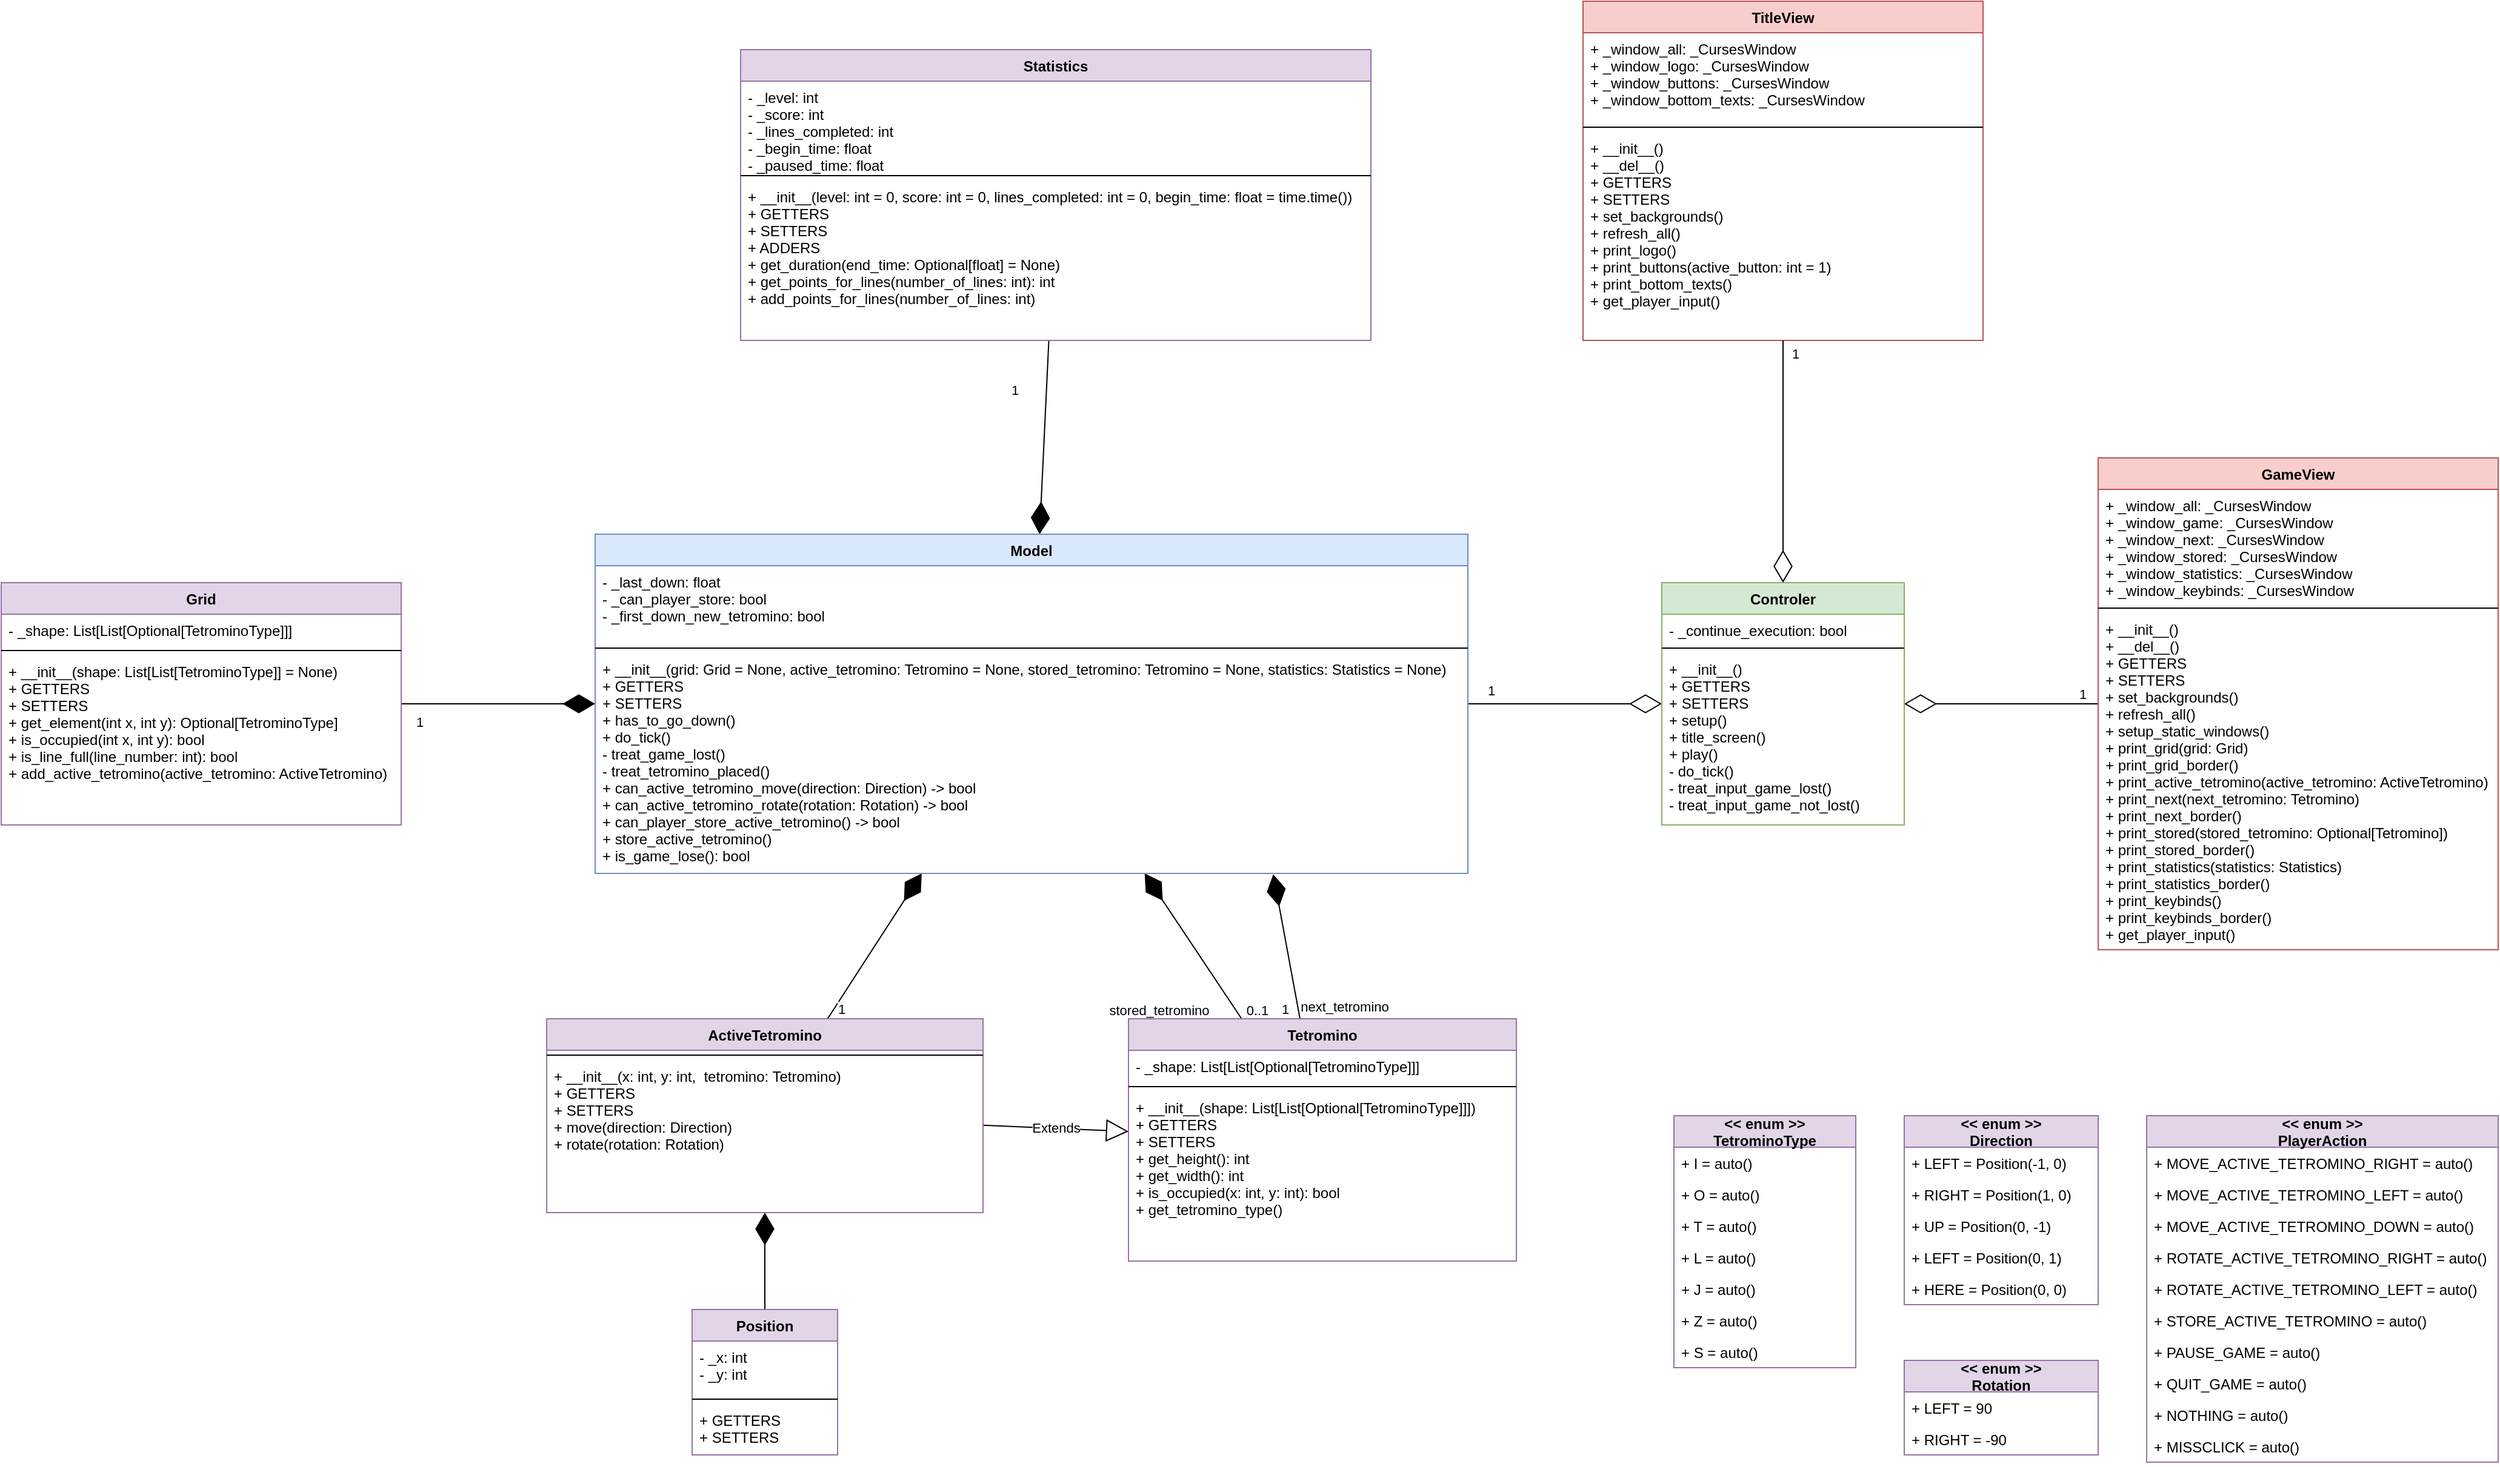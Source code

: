 <mxfile version="13.10.0" type="device"><diagram id="LG4WflgYfopz1KUowW6H" name="Page-1"><mxGraphModel dx="2148" dy="982" grid="1" gridSize="10" guides="1" tooltips="1" connect="1" arrows="0" fold="1" page="0" pageScale="1" pageWidth="827" pageHeight="1169" math="0" shadow="0"><root><mxCell id="0"/><mxCell id="1" parent="0"/><mxCell id="iFen5r1rHBEtQb6zMY1m-44" value="" style="endArrow=diamondThin;endFill=1;endSize=24;html=1;" parent="1" source="iFen5r1rHBEtQb6zMY1m-32" target="iFen5r1rHBEtQb6zMY1m-1" edge="1"><mxGeometry width="160" relative="1" as="geometry"><mxPoint y="364" as="sourcePoint"/><mxPoint y="310" as="targetPoint"/></mxGeometry></mxCell><mxCell id="iFen5r1rHBEtQb6zMY1m-71" value="1" style="edgeLabel;html=1;align=center;verticalAlign=middle;resizable=0;points=[];" parent="iFen5r1rHBEtQb6zMY1m-44" vertex="1" connectable="0"><mxGeometry x="-0.359" y="2" relative="1" as="geometry"><mxPoint x="-28.57" y="-11" as="offset"/></mxGeometry></mxCell><mxCell id="iFen5r1rHBEtQb6zMY1m-59" value="" style="endArrow=diamondThin;endFill=1;endSize=24;html=1;" parent="1" source="iFen5r1rHBEtQb6zMY1m-61" target="iFen5r1rHBEtQb6zMY1m-1" edge="1"><mxGeometry width="160" relative="1" as="geometry"><mxPoint x="270.0" y="388" as="sourcePoint"/><mxPoint x="80" y="262" as="targetPoint"/></mxGeometry></mxCell><mxCell id="iFen5r1rHBEtQb6zMY1m-60" value="1" style="edgeLabel;html=1;align=center;verticalAlign=middle;resizable=0;points=[];" parent="iFen5r1rHBEtQb6zMY1m-59" vertex="1" connectable="0"><mxGeometry x="-0.109" y="1" relative="1" as="geometry"><mxPoint x="-56.86" y="16.0" as="offset"/></mxGeometry></mxCell><mxCell id="iFen5r1rHBEtQb6zMY1m-72" value="" style="endArrow=diamondThin;endFill=1;endSize=24;html=1;" parent="1" source="iFen5r1rHBEtQb6zMY1m-65" target="iFen5r1rHBEtQb6zMY1m-1" edge="1"><mxGeometry width="160" relative="1" as="geometry"><mxPoint x="-40" y="372" as="sourcePoint"/><mxPoint x="20" y="302" as="targetPoint"/></mxGeometry></mxCell><mxCell id="iFen5r1rHBEtQb6zMY1m-74" value="stored_tetromino" style="edgeLabel;html=1;align=center;verticalAlign=middle;resizable=0;points=[];" parent="iFen5r1rHBEtQb6zMY1m-72" vertex="1" connectable="0"><mxGeometry x="-0.534" relative="1" as="geometry"><mxPoint x="-50.41" y="20.48" as="offset"/></mxGeometry></mxCell><mxCell id="moJaDbSJVLeKUr4o8YDT-9" value="0..1" style="edgeLabel;html=1;align=center;verticalAlign=middle;resizable=0;points=[];" parent="iFen5r1rHBEtQb6zMY1m-72" vertex="1" connectable="0"><mxGeometry x="-0.38" y="-1" relative="1" as="geometry"><mxPoint x="36.38" y="30.77" as="offset"/></mxGeometry></mxCell><mxCell id="iFen5r1rHBEtQb6zMY1m-75" value="" style="endArrow=diamondThin;endFill=1;endSize=24;html=1;" parent="1" source="MVBauPSFIROXOEQPaAqL-12" target="iFen5r1rHBEtQb6zMY1m-1" edge="1"><mxGeometry width="160" relative="1" as="geometry"><mxPoint x="-80" y="362" as="sourcePoint"/><mxPoint x="-54.717" y="270" as="targetPoint"/><Array as="points"/></mxGeometry></mxCell><mxCell id="iFen5r1rHBEtQb6zMY1m-76" value="1" style="edgeLabel;html=1;align=center;verticalAlign=middle;resizable=0;points=[];" parent="iFen5r1rHBEtQb6zMY1m-75" vertex="1" connectable="0"><mxGeometry x="-0.702" relative="1" as="geometry"><mxPoint x="-1.1" y="10.05" as="offset"/></mxGeometry></mxCell><mxCell id="MVBauPSFIROXOEQPaAqL-9" value="" style="endArrow=diamondThin;endFill=1;endSize=24;html=1;" parent="1" source="MVBauPSFIROXOEQPaAqL-5" target="MVBauPSFIROXOEQPaAqL-12" edge="1"><mxGeometry width="160" relative="1" as="geometry"><mxPoint x="-770" y="340" as="sourcePoint"/><mxPoint x="-610" y="340" as="targetPoint"/></mxGeometry></mxCell><mxCell id="MVBauPSFIROXOEQPaAqL-16" value="1" style="edgeLabel;html=1;align=center;verticalAlign=middle;resizable=0;points=[];" parent="MVBauPSFIROXOEQPaAqL-9" vertex="1" connectable="0"><mxGeometry x="-0.307" y="1" relative="1" as="geometry"><mxPoint x="-28.13" y="30.75" as="offset"/></mxGeometry></mxCell><mxCell id="MVBauPSFIROXOEQPaAqL-18" value="Extends" style="endArrow=block;endSize=16;endFill=0;html=1;" parent="1" source="MVBauPSFIROXOEQPaAqL-12" target="iFen5r1rHBEtQb6zMY1m-65" edge="1"><mxGeometry width="160" relative="1" as="geometry"><mxPoint x="-800" y="380" as="sourcePoint"/><mxPoint x="-640" y="380" as="targetPoint"/></mxGeometry></mxCell><mxCell id="OhlwuKTcIDxxPLKMGdSg-33" value="" style="endArrow=diamondThin;endFill=0;endSize=24;html=1;" parent="1" source="iFen5r1rHBEtQb6zMY1m-1" target="iFen5r1rHBEtQb6zMY1m-9" edge="1"><mxGeometry width="160" relative="1" as="geometry"><mxPoint x="130" y="360" as="sourcePoint"/><mxPoint x="290" y="360" as="targetPoint"/></mxGeometry></mxCell><mxCell id="OhlwuKTcIDxxPLKMGdSg-35" value="1" style="edgeLabel;html=1;align=center;verticalAlign=middle;resizable=0;points=[];" parent="OhlwuKTcIDxxPLKMGdSg-33" vertex="1" connectable="0"><mxGeometry x="-0.552" y="-1" relative="1" as="geometry"><mxPoint x="-16.91" y="-11.79" as="offset"/></mxGeometry></mxCell><mxCell id="OhlwuKTcIDxxPLKMGdSg-34" value="" style="endArrow=diamondThin;endFill=0;endSize=24;html=1;" parent="1" source="iFen5r1rHBEtQb6zMY1m-5" target="iFen5r1rHBEtQb6zMY1m-9" edge="1"><mxGeometry width="160" relative="1" as="geometry"><mxPoint x="150" y="351.936" as="sourcePoint"/><mxPoint x="270" y="350.0" as="targetPoint"/></mxGeometry></mxCell><mxCell id="OhlwuKTcIDxxPLKMGdSg-36" value="1" style="edgeLabel;html=1;align=center;verticalAlign=middle;resizable=0;points=[];" parent="OhlwuKTcIDxxPLKMGdSg-34" vertex="1" connectable="0"><mxGeometry x="-0.851" relative="1" as="geometry"><mxPoint x="-1.03" y="-8" as="offset"/></mxGeometry></mxCell><mxCell id="moJaDbSJVLeKUr4o8YDT-6" value="" style="endArrow=diamondThin;endFill=1;endSize=24;html=1;entryX=0.777;entryY=1.004;entryDx=0;entryDy=0;entryPerimeter=0;" parent="1" source="iFen5r1rHBEtQb6zMY1m-65" target="iFen5r1rHBEtQb6zMY1m-4" edge="1"><mxGeometry width="160" relative="1" as="geometry"><mxPoint x="-76.583" y="460" as="sourcePoint"/><mxPoint x="110" y="310" as="targetPoint"/></mxGeometry></mxCell><mxCell id="moJaDbSJVLeKUr4o8YDT-7" value="1" style="edgeLabel;html=1;align=center;verticalAlign=middle;resizable=0;points=[];" parent="moJaDbSJVLeKUr4o8YDT-6" vertex="1" connectable="0"><mxGeometry x="-0.702" relative="1" as="geometry"><mxPoint x="-9.9" y="9.34" as="offset"/></mxGeometry></mxCell><mxCell id="moJaDbSJVLeKUr4o8YDT-8" value="next_tetromino" style="edgeLabel;html=1;align=center;verticalAlign=middle;resizable=0;points=[];" parent="moJaDbSJVLeKUr4o8YDT-6" vertex="1" connectable="0"><mxGeometry x="-0.534" relative="1" as="geometry"><mxPoint x="41.12" y="17.85" as="offset"/></mxGeometry></mxCell><mxCell id="iFen5r1rHBEtQb6zMY1m-1" value="Model" style="swimlane;fontStyle=1;align=center;verticalAlign=top;childLayout=stackLayout;horizontal=1;startSize=26;horizontalStack=0;resizeParent=1;resizeParentMax=0;resizeLast=0;collapsible=1;marginBottom=0;fillColor=#dae8fc;strokeColor=#6c8ebf;" parent="1" vertex="1"><mxGeometry x="-640" y="120" width="720" height="280" as="geometry"/></mxCell><mxCell id="X7-QtXT8SbnJkA-zZ8C0-3" value="- _last_down: float&#10;- _can_player_store: bool&#10;- _first_down_new_tetromino: bool" style="text;strokeColor=none;fillColor=none;align=left;verticalAlign=top;spacingLeft=4;spacingRight=4;overflow=hidden;rotatable=0;points=[[0,0.5],[1,0.5]];portConstraint=eastwest;" parent="iFen5r1rHBEtQb6zMY1m-1" vertex="1"><mxGeometry y="26" width="720" height="64" as="geometry"/></mxCell><mxCell id="iFen5r1rHBEtQb6zMY1m-3" value="" style="line;strokeWidth=1;fillColor=none;align=left;verticalAlign=middle;spacingTop=-1;spacingLeft=3;spacingRight=3;rotatable=0;labelPosition=right;points=[];portConstraint=eastwest;" parent="iFen5r1rHBEtQb6zMY1m-1" vertex="1"><mxGeometry y="90" width="720" height="8" as="geometry"/></mxCell><mxCell id="iFen5r1rHBEtQb6zMY1m-4" value="+ __init__(grid: Grid = None, active_tetromino: Tetromino = None, stored_tetromino: Tetromino = None, statistics: Statistics = None)&#10;+ GETTERS&#10;+ SETTERS&#10;+ has_to_go_down()&#10;+ do_tick()&#10;- treat_game_lost()&#10;- treat_tetromino_placed()&#10;+ can_active_tetromino_move(direction: Direction) -&gt; bool&#10;+ can_active_tetromino_rotate(rotation: Rotation) -&gt; bool&#10;+ can_player_store_active_tetromino() -&gt; bool&#10;+ store_active_tetromino()&#10;+ is_game_lose(): bool" style="text;strokeColor=none;fillColor=none;align=left;verticalAlign=top;spacingLeft=4;spacingRight=4;overflow=hidden;rotatable=0;points=[[0,0.5],[1,0.5]];portConstraint=eastwest;" parent="iFen5r1rHBEtQb6zMY1m-1" vertex="1"><mxGeometry y="98" width="720" height="182" as="geometry"/></mxCell><mxCell id="iFen5r1rHBEtQb6zMY1m-5" value="GameView" style="swimlane;fontStyle=1;align=center;verticalAlign=top;childLayout=stackLayout;horizontal=1;startSize=26;horizontalStack=0;resizeParent=1;resizeParentMax=0;resizeLast=0;collapsible=1;marginBottom=0;fillColor=#f8cecc;strokeColor=#b85450;" parent="1" vertex="1"><mxGeometry x="600" y="57" width="330" height="406" as="geometry"/></mxCell><mxCell id="iFen5r1rHBEtQb6zMY1m-6" value="+ _window_all: _CursesWindow&#10;+ _window_game: _CursesWindow&#10;+ _window_next: _CursesWindow&#10;+ _window_stored: _CursesWindow&#10;+ _window_statistics: _CursesWindow&#10;+ _window_keybinds: _CursesWindow" style="text;strokeColor=none;fillColor=none;align=left;verticalAlign=top;spacingLeft=4;spacingRight=4;overflow=hidden;rotatable=0;points=[[0,0.5],[1,0.5]];portConstraint=eastwest;" parent="iFen5r1rHBEtQb6zMY1m-5" vertex="1"><mxGeometry y="26" width="330" height="94" as="geometry"/></mxCell><mxCell id="iFen5r1rHBEtQb6zMY1m-7" value="" style="line;strokeWidth=1;fillColor=none;align=left;verticalAlign=middle;spacingTop=-1;spacingLeft=3;spacingRight=3;rotatable=0;labelPosition=right;points=[];portConstraint=eastwest;" parent="iFen5r1rHBEtQb6zMY1m-5" vertex="1"><mxGeometry y="120" width="330" height="8" as="geometry"/></mxCell><mxCell id="iFen5r1rHBEtQb6zMY1m-8" value="+ __init__()&#10;+ __del__()&#10;+ GETTERS&#10;+ SETTERS&#10;+ set_backgrounds()&#10;+ refresh_all()&#10;+ setup_static_windows()&#10;+ print_grid(grid: Grid)&#10;+ print_grid_border()&#10;+ print_active_tetromino(active_tetromino: ActiveTetromino)&#10;+ print_next(next_tetromino: Tetromino)&#10;+ print_next_border()&#10;+ print_stored(stored_tetromino: Optional[Tetromino])&#10;+ print_stored_border()&#10;+ print_statistics(statistics: Statistics)&#10;+ print_statistics_border()&#10;+ print_keybinds()&#10;+ print_keybinds_border()&#10;+ get_player_input()" style="text;strokeColor=none;fillColor=none;align=left;verticalAlign=top;spacingLeft=4;spacingRight=4;overflow=hidden;rotatable=0;points=[[0,0.5],[1,0.5]];portConstraint=eastwest;" parent="iFen5r1rHBEtQb6zMY1m-5" vertex="1"><mxGeometry y="128" width="330" height="278" as="geometry"/></mxCell><mxCell id="iFen5r1rHBEtQb6zMY1m-61" value="Grid" style="swimlane;fontStyle=1;align=center;verticalAlign=top;childLayout=stackLayout;horizontal=1;startSize=26;horizontalStack=0;resizeParent=1;resizeParentMax=0;resizeLast=0;collapsible=1;marginBottom=0;fillColor=#e1d5e7;strokeColor=#9673a6;" parent="1" vertex="1"><mxGeometry x="-1130" y="160" width="330" height="200" as="geometry"/></mxCell><mxCell id="iFen5r1rHBEtQb6zMY1m-62" value="- _shape: List[List[Optional[TetrominoType]]]" style="text;strokeColor=none;fillColor=none;align=left;verticalAlign=top;spacingLeft=4;spacingRight=4;overflow=hidden;rotatable=0;points=[[0,0.5],[1,0.5]];portConstraint=eastwest;" parent="iFen5r1rHBEtQb6zMY1m-61" vertex="1"><mxGeometry y="26" width="330" height="26" as="geometry"/></mxCell><mxCell id="iFen5r1rHBEtQb6zMY1m-63" value="" style="line;strokeWidth=1;fillColor=none;align=left;verticalAlign=middle;spacingTop=-1;spacingLeft=3;spacingRight=3;rotatable=0;labelPosition=right;points=[];portConstraint=eastwest;" parent="iFen5r1rHBEtQb6zMY1m-61" vertex="1"><mxGeometry y="52" width="330" height="8" as="geometry"/></mxCell><mxCell id="iFen5r1rHBEtQb6zMY1m-64" value="+ __init__(shape: List[List[TetrominoType]] = None)&#10;+ GETTERS&#10;+ SETTERS&#10;+ get_element(int x, int y): Optional[TetrominoType]&#10;+ is_occupied(int x, int y): bool&#10;+ is_line_full(line_number: int): bool&#10;+ add_active_tetromino(active_tetromino: ActiveTetromino)" style="text;strokeColor=none;fillColor=none;align=left;verticalAlign=top;spacingLeft=4;spacingRight=4;overflow=hidden;rotatable=0;points=[[0,0.5],[1,0.5]];portConstraint=eastwest;" parent="iFen5r1rHBEtQb6zMY1m-61" vertex="1"><mxGeometry y="60" width="330" height="140" as="geometry"/></mxCell><mxCell id="iFen5r1rHBEtQb6zMY1m-32" value="Statistics" style="swimlane;fontStyle=1;align=center;verticalAlign=top;childLayout=stackLayout;horizontal=1;startSize=26;horizontalStack=0;resizeParent=1;resizeParentMax=0;resizeLast=0;collapsible=1;marginBottom=0;fillColor=#e1d5e7;strokeColor=#9673a6;" parent="1" vertex="1"><mxGeometry x="-520" y="-280" width="520" height="240" as="geometry"/></mxCell><mxCell id="iFen5r1rHBEtQb6zMY1m-33" value="- _level: int&#10;- _score: int&#10;- _lines_completed: int&#10;- _begin_time: float&#10;- _paused_time: float" style="text;strokeColor=none;fillColor=none;align=left;verticalAlign=top;spacingLeft=4;spacingRight=4;overflow=hidden;rotatable=0;points=[[0,0.5],[1,0.5]];portConstraint=eastwest;" parent="iFen5r1rHBEtQb6zMY1m-32" vertex="1"><mxGeometry y="26" width="520" height="74" as="geometry"/></mxCell><mxCell id="iFen5r1rHBEtQb6zMY1m-34" value="" style="line;strokeWidth=1;fillColor=none;align=left;verticalAlign=middle;spacingTop=-1;spacingLeft=3;spacingRight=3;rotatable=0;labelPosition=right;points=[];portConstraint=eastwest;" parent="iFen5r1rHBEtQb6zMY1m-32" vertex="1"><mxGeometry y="100" width="520" height="8" as="geometry"/></mxCell><mxCell id="iFen5r1rHBEtQb6zMY1m-35" value="+ __init__(level: int = 0, score: int = 0, lines_completed: int = 0, begin_time: float = time.time())&#10;+ GETTERS&#10;+ SETTERS&#10;+ ADDERS&#10;+ get_duration(end_time: Optional[float] = None)&#10;+ get_points_for_lines(number_of_lines: int): int&#10;+ add_points_for_lines(number_of_lines: int)" style="text;strokeColor=none;fillColor=none;align=left;verticalAlign=top;spacingLeft=4;spacingRight=4;overflow=hidden;rotatable=0;points=[[0,0.5],[1,0.5]];portConstraint=eastwest;" parent="iFen5r1rHBEtQb6zMY1m-32" vertex="1"><mxGeometry y="108" width="520" height="132" as="geometry"/></mxCell><mxCell id="MVBauPSFIROXOEQPaAqL-5" value="Position" style="swimlane;fontStyle=1;align=center;verticalAlign=top;childLayout=stackLayout;horizontal=1;startSize=26;horizontalStack=0;resizeParent=1;resizeParentMax=0;resizeLast=0;collapsible=1;marginBottom=0;fillColor=#e1d5e7;strokeColor=#9673a6;" parent="1" vertex="1"><mxGeometry x="-560" y="760" width="120" height="120" as="geometry"/></mxCell><mxCell id="MVBauPSFIROXOEQPaAqL-6" value="- _x: int&#10;- _y: int" style="text;strokeColor=none;fillColor=none;align=left;verticalAlign=top;spacingLeft=4;spacingRight=4;overflow=hidden;rotatable=0;points=[[0,0.5],[1,0.5]];portConstraint=eastwest;" parent="MVBauPSFIROXOEQPaAqL-5" vertex="1"><mxGeometry y="26" width="120" height="44" as="geometry"/></mxCell><mxCell id="MVBauPSFIROXOEQPaAqL-7" value="" style="line;strokeWidth=1;fillColor=none;align=left;verticalAlign=middle;spacingTop=-1;spacingLeft=3;spacingRight=3;rotatable=0;labelPosition=right;points=[];portConstraint=eastwest;" parent="MVBauPSFIROXOEQPaAqL-5" vertex="1"><mxGeometry y="70" width="120" height="8" as="geometry"/></mxCell><mxCell id="MVBauPSFIROXOEQPaAqL-8" value="+ GETTERS&#10;+ SETTERS" style="text;strokeColor=none;fillColor=none;align=left;verticalAlign=top;spacingLeft=4;spacingRight=4;overflow=hidden;rotatable=0;points=[[0,0.5],[1,0.5]];portConstraint=eastwest;" parent="MVBauPSFIROXOEQPaAqL-5" vertex="1"><mxGeometry y="78" width="120" height="42" as="geometry"/></mxCell><mxCell id="OhlwuKTcIDxxPLKMGdSg-6" value="&lt;&lt; enum &gt;&gt;&#10;TetrominoType" style="swimlane;fontStyle=1;childLayout=stackLayout;horizontal=1;startSize=26;fillColor=#e1d5e7;horizontalStack=0;resizeParent=1;resizeParentMax=0;resizeLast=0;collapsible=1;marginBottom=0;rounded=0;strokeColor=#9673a6;" parent="1" vertex="1"><mxGeometry x="250" y="600" width="150" height="208" as="geometry"/></mxCell><mxCell id="OhlwuKTcIDxxPLKMGdSg-7" value="+ I = auto()" style="text;strokeColor=none;fillColor=none;align=left;verticalAlign=top;spacingLeft=4;spacingRight=4;overflow=hidden;rotatable=0;points=[[0,0.5],[1,0.5]];portConstraint=eastwest;" parent="OhlwuKTcIDxxPLKMGdSg-6" vertex="1"><mxGeometry y="26" width="150" height="26" as="geometry"/></mxCell><mxCell id="OhlwuKTcIDxxPLKMGdSg-8" value="+ O = auto()" style="text;strokeColor=none;fillColor=none;align=left;verticalAlign=top;spacingLeft=4;spacingRight=4;overflow=hidden;rotatable=0;points=[[0,0.5],[1,0.5]];portConstraint=eastwest;" parent="OhlwuKTcIDxxPLKMGdSg-6" vertex="1"><mxGeometry y="52" width="150" height="26" as="geometry"/></mxCell><mxCell id="OhlwuKTcIDxxPLKMGdSg-9" value="+ T = auto()" style="text;strokeColor=none;fillColor=none;align=left;verticalAlign=top;spacingLeft=4;spacingRight=4;overflow=hidden;rotatable=0;points=[[0,0.5],[1,0.5]];portConstraint=eastwest;" parent="OhlwuKTcIDxxPLKMGdSg-6" vertex="1"><mxGeometry y="78" width="150" height="26" as="geometry"/></mxCell><mxCell id="OhlwuKTcIDxxPLKMGdSg-10" value="+ L = auto()" style="text;strokeColor=none;fillColor=none;align=left;verticalAlign=top;spacingLeft=4;spacingRight=4;overflow=hidden;rotatable=0;points=[[0,0.5],[1,0.5]];portConstraint=eastwest;" parent="OhlwuKTcIDxxPLKMGdSg-6" vertex="1"><mxGeometry y="104" width="150" height="26" as="geometry"/></mxCell><mxCell id="OhlwuKTcIDxxPLKMGdSg-11" value="+ J = auto()" style="text;strokeColor=none;fillColor=none;align=left;verticalAlign=top;spacingLeft=4;spacingRight=4;overflow=hidden;rotatable=0;points=[[0,0.5],[1,0.5]];portConstraint=eastwest;" parent="OhlwuKTcIDxxPLKMGdSg-6" vertex="1"><mxGeometry y="130" width="150" height="26" as="geometry"/></mxCell><mxCell id="OhlwuKTcIDxxPLKMGdSg-12" value="+ Z = auto()" style="text;strokeColor=none;fillColor=none;align=left;verticalAlign=top;spacingLeft=4;spacingRight=4;overflow=hidden;rotatable=0;points=[[0,0.5],[1,0.5]];portConstraint=eastwest;" parent="OhlwuKTcIDxxPLKMGdSg-6" vertex="1"><mxGeometry y="156" width="150" height="26" as="geometry"/></mxCell><mxCell id="OhlwuKTcIDxxPLKMGdSg-13" value="+ S = auto()" style="text;strokeColor=none;fillColor=none;align=left;verticalAlign=top;spacingLeft=4;spacingRight=4;overflow=hidden;rotatable=0;points=[[0,0.5],[1,0.5]];portConstraint=eastwest;" parent="OhlwuKTcIDxxPLKMGdSg-6" vertex="1"><mxGeometry y="182" width="150" height="26" as="geometry"/></mxCell><mxCell id="OhlwuKTcIDxxPLKMGdSg-1" value="&lt;&lt; enum &gt;&gt;&#10;Direction" style="swimlane;fontStyle=1;childLayout=stackLayout;horizontal=1;startSize=26;fillColor=#e1d5e7;horizontalStack=0;resizeParent=1;resizeParentMax=0;resizeLast=0;collapsible=1;marginBottom=0;rounded=0;strokeColor=#9673a6;" parent="1" vertex="1"><mxGeometry x="440" y="600" width="160" height="156" as="geometry"/></mxCell><mxCell id="OhlwuKTcIDxxPLKMGdSg-2" value="+ LEFT = Position(-1, 0)" style="text;strokeColor=none;fillColor=none;align=left;verticalAlign=top;spacingLeft=4;spacingRight=4;overflow=hidden;rotatable=0;points=[[0,0.5],[1,0.5]];portConstraint=eastwest;" parent="OhlwuKTcIDxxPLKMGdSg-1" vertex="1"><mxGeometry y="26" width="160" height="26" as="geometry"/></mxCell><mxCell id="OhlwuKTcIDxxPLKMGdSg-3" value="+ RIGHT = Position(1, 0)" style="text;strokeColor=none;fillColor=none;align=left;verticalAlign=top;spacingLeft=4;spacingRight=4;overflow=hidden;rotatable=0;points=[[0,0.5],[1,0.5]];portConstraint=eastwest;" parent="OhlwuKTcIDxxPLKMGdSg-1" vertex="1"><mxGeometry y="52" width="160" height="26" as="geometry"/></mxCell><mxCell id="OhlwuKTcIDxxPLKMGdSg-4" value="+ UP = Position(0, -1)" style="text;strokeColor=none;fillColor=none;align=left;verticalAlign=top;spacingLeft=4;spacingRight=4;overflow=hidden;rotatable=0;points=[[0,0.5],[1,0.5]];portConstraint=eastwest;" parent="OhlwuKTcIDxxPLKMGdSg-1" vertex="1"><mxGeometry y="78" width="160" height="26" as="geometry"/></mxCell><mxCell id="OhlwuKTcIDxxPLKMGdSg-5" value="+ LEFT = Position(0, 1)" style="text;strokeColor=none;fillColor=none;align=left;verticalAlign=top;spacingLeft=4;spacingRight=4;overflow=hidden;rotatable=0;points=[[0,0.5],[1,0.5]];portConstraint=eastwest;" parent="OhlwuKTcIDxxPLKMGdSg-1" vertex="1"><mxGeometry y="104" width="160" height="26" as="geometry"/></mxCell><mxCell id="7hA9GOnzJi19So7cGcxj-12" value="+ HERE = Position(0, 0)" style="text;strokeColor=none;fillColor=none;align=left;verticalAlign=top;spacingLeft=4;spacingRight=4;overflow=hidden;rotatable=0;points=[[0,0.5],[1,0.5]];portConstraint=eastwest;" parent="OhlwuKTcIDxxPLKMGdSg-1" vertex="1"><mxGeometry y="130" width="160" height="26" as="geometry"/></mxCell><mxCell id="WoiUtM-KlNbkohvhJhuJ-2" value="&lt;&lt; enum &gt;&gt;&#10;PlayerAction" style="swimlane;fontStyle=1;childLayout=stackLayout;horizontal=1;startSize=26;fillColor=#e1d5e7;horizontalStack=0;resizeParent=1;resizeParentMax=0;resizeLast=0;collapsible=1;marginBottom=0;rounded=0;strokeColor=#9673a6;" parent="1" vertex="1"><mxGeometry x="640" y="600" width="290" height="286" as="geometry"/></mxCell><mxCell id="WoiUtM-KlNbkohvhJhuJ-3" value="+ MOVE_ACTIVE_TETROMINO_RIGHT = auto()" style="text;strokeColor=none;fillColor=none;align=left;verticalAlign=top;spacingLeft=4;spacingRight=4;overflow=hidden;rotatable=0;points=[[0,0.5],[1,0.5]];portConstraint=eastwest;" parent="WoiUtM-KlNbkohvhJhuJ-2" vertex="1"><mxGeometry y="26" width="290" height="26" as="geometry"/></mxCell><mxCell id="WoiUtM-KlNbkohvhJhuJ-4" value="+ MOVE_ACTIVE_TETROMINO_LEFT = auto()" style="text;strokeColor=none;fillColor=none;align=left;verticalAlign=top;spacingLeft=4;spacingRight=4;overflow=hidden;rotatable=0;points=[[0,0.5],[1,0.5]];portConstraint=eastwest;" parent="WoiUtM-KlNbkohvhJhuJ-2" vertex="1"><mxGeometry y="52" width="290" height="26" as="geometry"/></mxCell><mxCell id="WoiUtM-KlNbkohvhJhuJ-5" value="+ MOVE_ACTIVE_TETROMINO_DOWN = auto()" style="text;strokeColor=none;fillColor=none;align=left;verticalAlign=top;spacingLeft=4;spacingRight=4;overflow=hidden;rotatable=0;points=[[0,0.5],[1,0.5]];portConstraint=eastwest;" parent="WoiUtM-KlNbkohvhJhuJ-2" vertex="1"><mxGeometry y="78" width="290" height="26" as="geometry"/></mxCell><mxCell id="WoiUtM-KlNbkohvhJhuJ-6" value="+ ROTATE_ACTIVE_TETROMINO_RIGHT = auto()" style="text;strokeColor=none;fillColor=none;align=left;verticalAlign=top;spacingLeft=4;spacingRight=4;overflow=hidden;rotatable=0;points=[[0,0.5],[1,0.5]];portConstraint=eastwest;" parent="WoiUtM-KlNbkohvhJhuJ-2" vertex="1"><mxGeometry y="104" width="290" height="26" as="geometry"/></mxCell><mxCell id="WoiUtM-KlNbkohvhJhuJ-7" value="+ ROTATE_ACTIVE_TETROMINO_LEFT = auto()" style="text;strokeColor=none;fillColor=none;align=left;verticalAlign=top;spacingLeft=4;spacingRight=4;overflow=hidden;rotatable=0;points=[[0,0.5],[1,0.5]];portConstraint=eastwest;" parent="WoiUtM-KlNbkohvhJhuJ-2" vertex="1"><mxGeometry y="130" width="290" height="26" as="geometry"/></mxCell><mxCell id="X7-QtXT8SbnJkA-zZ8C0-2" value="+ STORE_ACTIVE_TETROMINO = auto()" style="text;strokeColor=none;fillColor=none;align=left;verticalAlign=top;spacingLeft=4;spacingRight=4;overflow=hidden;rotatable=0;points=[[0,0.5],[1,0.5]];portConstraint=eastwest;" parent="WoiUtM-KlNbkohvhJhuJ-2" vertex="1"><mxGeometry y="156" width="290" height="26" as="geometry"/></mxCell><mxCell id="X7-QtXT8SbnJkA-zZ8C0-1" value="+ PAUSE_GAME = auto()" style="text;strokeColor=none;fillColor=none;align=left;verticalAlign=top;spacingLeft=4;spacingRight=4;overflow=hidden;rotatable=0;points=[[0,0.5],[1,0.5]];portConstraint=eastwest;" parent="WoiUtM-KlNbkohvhJhuJ-2" vertex="1"><mxGeometry y="182" width="290" height="26" as="geometry"/></mxCell><mxCell id="WoiUtM-KlNbkohvhJhuJ-8" value="+ QUIT_GAME = auto()" style="text;strokeColor=none;fillColor=none;align=left;verticalAlign=top;spacingLeft=4;spacingRight=4;overflow=hidden;rotatable=0;points=[[0,0.5],[1,0.5]];portConstraint=eastwest;" parent="WoiUtM-KlNbkohvhJhuJ-2" vertex="1"><mxGeometry y="208" width="290" height="26" as="geometry"/></mxCell><mxCell id="WoiUtM-KlNbkohvhJhuJ-10" value="+ NOTHING = auto()" style="text;strokeColor=none;fillColor=none;align=left;verticalAlign=top;spacingLeft=4;spacingRight=4;overflow=hidden;rotatable=0;points=[[0,0.5],[1,0.5]];portConstraint=eastwest;" parent="WoiUtM-KlNbkohvhJhuJ-2" vertex="1"><mxGeometry y="234" width="290" height="26" as="geometry"/></mxCell><mxCell id="WoiUtM-KlNbkohvhJhuJ-11" value="+ MISSCLICK = auto()" style="text;strokeColor=none;fillColor=none;align=left;verticalAlign=top;spacingLeft=4;spacingRight=4;overflow=hidden;rotatable=0;points=[[0,0.5],[1,0.5]];portConstraint=eastwest;" parent="WoiUtM-KlNbkohvhJhuJ-2" vertex="1"><mxGeometry y="260" width="290" height="26" as="geometry"/></mxCell><mxCell id="moJaDbSJVLeKUr4o8YDT-1" value="&lt;&lt; enum &gt;&gt;&#10;Rotation" style="swimlane;fontStyle=1;childLayout=stackLayout;horizontal=1;startSize=26;fillColor=#e1d5e7;horizontalStack=0;resizeParent=1;resizeParentMax=0;resizeLast=0;collapsible=1;marginBottom=0;rounded=0;strokeColor=#9673a6;" parent="1" vertex="1"><mxGeometry x="440" y="802" width="160" height="78" as="geometry"/></mxCell><mxCell id="moJaDbSJVLeKUr4o8YDT-2" value="+ LEFT = 90" style="text;strokeColor=none;fillColor=none;align=left;verticalAlign=top;spacingLeft=4;spacingRight=4;overflow=hidden;rotatable=0;points=[[0,0.5],[1,0.5]];portConstraint=eastwest;" parent="moJaDbSJVLeKUr4o8YDT-1" vertex="1"><mxGeometry y="26" width="160" height="26" as="geometry"/></mxCell><mxCell id="moJaDbSJVLeKUr4o8YDT-3" value="+ RIGHT = -90" style="text;strokeColor=none;fillColor=none;align=left;verticalAlign=top;spacingLeft=4;spacingRight=4;overflow=hidden;rotatable=0;points=[[0,0.5],[1,0.5]];portConstraint=eastwest;" parent="moJaDbSJVLeKUr4o8YDT-1" vertex="1"><mxGeometry y="52" width="160" height="26" as="geometry"/></mxCell><mxCell id="iFen5r1rHBEtQb6zMY1m-65" value="Tetromino" style="swimlane;fontStyle=1;align=center;verticalAlign=top;childLayout=stackLayout;horizontal=1;startSize=26;horizontalStack=0;resizeParent=1;resizeParentMax=0;resizeLast=0;collapsible=1;marginBottom=0;fillColor=#e1d5e7;strokeColor=#9673a6;" parent="1" vertex="1"><mxGeometry x="-200" y="520" width="320" height="200" as="geometry"/></mxCell><mxCell id="iFen5r1rHBEtQb6zMY1m-66" value="- _shape: List[List[Optional[TetrominoType]]]" style="text;strokeColor=none;fillColor=none;align=left;verticalAlign=top;spacingLeft=4;spacingRight=4;overflow=hidden;rotatable=0;points=[[0,0.5],[1,0.5]];portConstraint=eastwest;" parent="iFen5r1rHBEtQb6zMY1m-65" vertex="1"><mxGeometry y="26" width="320" height="26" as="geometry"/></mxCell><mxCell id="iFen5r1rHBEtQb6zMY1m-67" value="" style="line;strokeWidth=1;fillColor=none;align=left;verticalAlign=middle;spacingTop=-1;spacingLeft=3;spacingRight=3;rotatable=0;labelPosition=right;points=[];portConstraint=eastwest;" parent="iFen5r1rHBEtQb6zMY1m-65" vertex="1"><mxGeometry y="52" width="320" height="8" as="geometry"/></mxCell><mxCell id="iFen5r1rHBEtQb6zMY1m-68" value="+ __init__(shape: List[List[Optional[TetrominoType]]])&#10;+ GETTERS&#10;+ SETTERS&#10;+ get_height(): int&#10;+ get_width(): int&#10;+ is_occupied(x: int, y: int): bool&#10;+ get_tetromino_type()" style="text;strokeColor=none;fillColor=none;align=left;verticalAlign=top;spacingLeft=4;spacingRight=4;overflow=hidden;rotatable=0;points=[[0,0.5],[1,0.5]];portConstraint=eastwest;" parent="iFen5r1rHBEtQb6zMY1m-65" vertex="1"><mxGeometry y="60" width="320" height="140" as="geometry"/></mxCell><mxCell id="MVBauPSFIROXOEQPaAqL-12" value="ActiveTetromino" style="swimlane;fontStyle=1;align=center;verticalAlign=top;childLayout=stackLayout;horizontal=1;startSize=26;horizontalStack=0;resizeParent=1;resizeParentMax=0;resizeLast=0;collapsible=1;marginBottom=0;fillColor=#e1d5e7;strokeColor=#9673a6;" parent="1" vertex="1"><mxGeometry x="-680" y="520" width="360" height="160" as="geometry"/></mxCell><mxCell id="MVBauPSFIROXOEQPaAqL-14" value="" style="line;strokeWidth=1;fillColor=none;align=left;verticalAlign=middle;spacingTop=-1;spacingLeft=3;spacingRight=3;rotatable=0;labelPosition=right;points=[];portConstraint=eastwest;" parent="MVBauPSFIROXOEQPaAqL-12" vertex="1"><mxGeometry y="26" width="360" height="8" as="geometry"/></mxCell><mxCell id="MVBauPSFIROXOEQPaAqL-15" value="+ __init__(x: int, y: int,  tetromino: Tetromino)&#10;+ GETTERS&#10;+ SETTERS&#10;+ move(direction: Direction)&#10;+ rotate(rotation: Rotation)" style="text;strokeColor=none;fillColor=none;align=left;verticalAlign=top;spacingLeft=4;spacingRight=4;overflow=hidden;rotatable=0;points=[[0,0.5],[1,0.5]];portConstraint=eastwest;" parent="MVBauPSFIROXOEQPaAqL-12" vertex="1"><mxGeometry y="34" width="360" height="126" as="geometry"/></mxCell><mxCell id="iFen5r1rHBEtQb6zMY1m-9" value="Controler" style="swimlane;fontStyle=1;align=center;verticalAlign=top;childLayout=stackLayout;horizontal=1;startSize=26;horizontalStack=0;resizeParent=1;resizeParentMax=0;resizeLast=0;collapsible=1;marginBottom=0;fillColor=#d5e8d4;strokeColor=#82b366;" parent="1" vertex="1"><mxGeometry x="240" y="160" width="200" height="200" as="geometry"/></mxCell><mxCell id="0OnR0u1HEcArz9-mL5rM-1" value="- _continue_execution: bool" style="text;strokeColor=none;fillColor=none;align=left;verticalAlign=top;spacingLeft=4;spacingRight=4;overflow=hidden;rotatable=0;points=[[0,0.5],[1,0.5]];portConstraint=eastwest;" parent="iFen5r1rHBEtQb6zMY1m-9" vertex="1"><mxGeometry y="26" width="200" height="24" as="geometry"/></mxCell><mxCell id="iFen5r1rHBEtQb6zMY1m-11" value="" style="line;strokeWidth=1;fillColor=none;align=left;verticalAlign=middle;spacingTop=-1;spacingLeft=3;spacingRight=3;rotatable=0;labelPosition=right;points=[];portConstraint=eastwest;" parent="iFen5r1rHBEtQb6zMY1m-9" vertex="1"><mxGeometry y="50" width="200" height="8" as="geometry"/></mxCell><mxCell id="iFen5r1rHBEtQb6zMY1m-12" value="+ __init__()&#10;+ GETTERS&#10;+ SETTERS&#10;+ setup()&#10;+ title_screen()&#10;+ play()&#10;- do_tick()&#10;- treat_input_game_lost()&#10;- treat_input_game_not_lost()" style="text;strokeColor=none;fillColor=none;align=left;verticalAlign=top;spacingLeft=4;spacingRight=4;overflow=hidden;rotatable=0;points=[[0,0.5],[1,0.5]];portConstraint=eastwest;" parent="iFen5r1rHBEtQb6zMY1m-9" vertex="1"><mxGeometry y="58" width="200" height="142" as="geometry"/></mxCell><mxCell id="W_FH1ZAwoz1LtIKZNORr-1" value="TitleView" style="swimlane;fontStyle=1;align=center;verticalAlign=top;childLayout=stackLayout;horizontal=1;startSize=26;horizontalStack=0;resizeParent=1;resizeParentMax=0;resizeLast=0;collapsible=1;marginBottom=0;fillColor=#f8cecc;strokeColor=#b85450;" vertex="1" parent="1"><mxGeometry x="175" y="-320" width="330" height="280" as="geometry"/></mxCell><mxCell id="W_FH1ZAwoz1LtIKZNORr-2" value="+ _window_all: _CursesWindow&#10;+ _window_logo: _CursesWindow&#10;+ _window_buttons: _CursesWindow&#10;+ _window_bottom_texts: _CursesWindow" style="text;strokeColor=none;fillColor=none;align=left;verticalAlign=top;spacingLeft=4;spacingRight=4;overflow=hidden;rotatable=0;points=[[0,0.5],[1,0.5]];portConstraint=eastwest;" vertex="1" parent="W_FH1ZAwoz1LtIKZNORr-1"><mxGeometry y="26" width="330" height="74" as="geometry"/></mxCell><mxCell id="W_FH1ZAwoz1LtIKZNORr-3" value="" style="line;strokeWidth=1;fillColor=none;align=left;verticalAlign=middle;spacingTop=-1;spacingLeft=3;spacingRight=3;rotatable=0;labelPosition=right;points=[];portConstraint=eastwest;" vertex="1" parent="W_FH1ZAwoz1LtIKZNORr-1"><mxGeometry y="100" width="330" height="8" as="geometry"/></mxCell><mxCell id="W_FH1ZAwoz1LtIKZNORr-4" value="+ __init__()&#10;+ __del__()&#10;+ GETTERS&#10;+ SETTERS&#10;+ set_backgrounds()&#10;+ refresh_all()&#10;+ print_logo()&#10;+ print_buttons(active_button: int = 1)&#10;+ print_bottom_texts()&#10;+ get_player_input()" style="text;strokeColor=none;fillColor=none;align=left;verticalAlign=top;spacingLeft=4;spacingRight=4;overflow=hidden;rotatable=0;points=[[0,0.5],[1,0.5]];portConstraint=eastwest;" vertex="1" parent="W_FH1ZAwoz1LtIKZNORr-1"><mxGeometry y="108" width="330" height="172" as="geometry"/></mxCell><mxCell id="W_FH1ZAwoz1LtIKZNORr-5" value="" style="endArrow=diamondThin;endFill=0;endSize=24;html=1;" edge="1" parent="1" source="W_FH1ZAwoz1LtIKZNORr-1" target="iFen5r1rHBEtQb6zMY1m-9"><mxGeometry width="160" relative="1" as="geometry"><mxPoint x="610" y="270" as="sourcePoint"/><mxPoint x="450" y="270" as="targetPoint"/></mxGeometry></mxCell><mxCell id="W_FH1ZAwoz1LtIKZNORr-6" value="1" style="edgeLabel;html=1;align=center;verticalAlign=middle;resizable=0;points=[];" vertex="1" connectable="0" parent="W_FH1ZAwoz1LtIKZNORr-5"><mxGeometry x="-0.851" relative="1" as="geometry"><mxPoint x="10" y="-4.67" as="offset"/></mxGeometry></mxCell></root></mxGraphModel></diagram></mxfile>